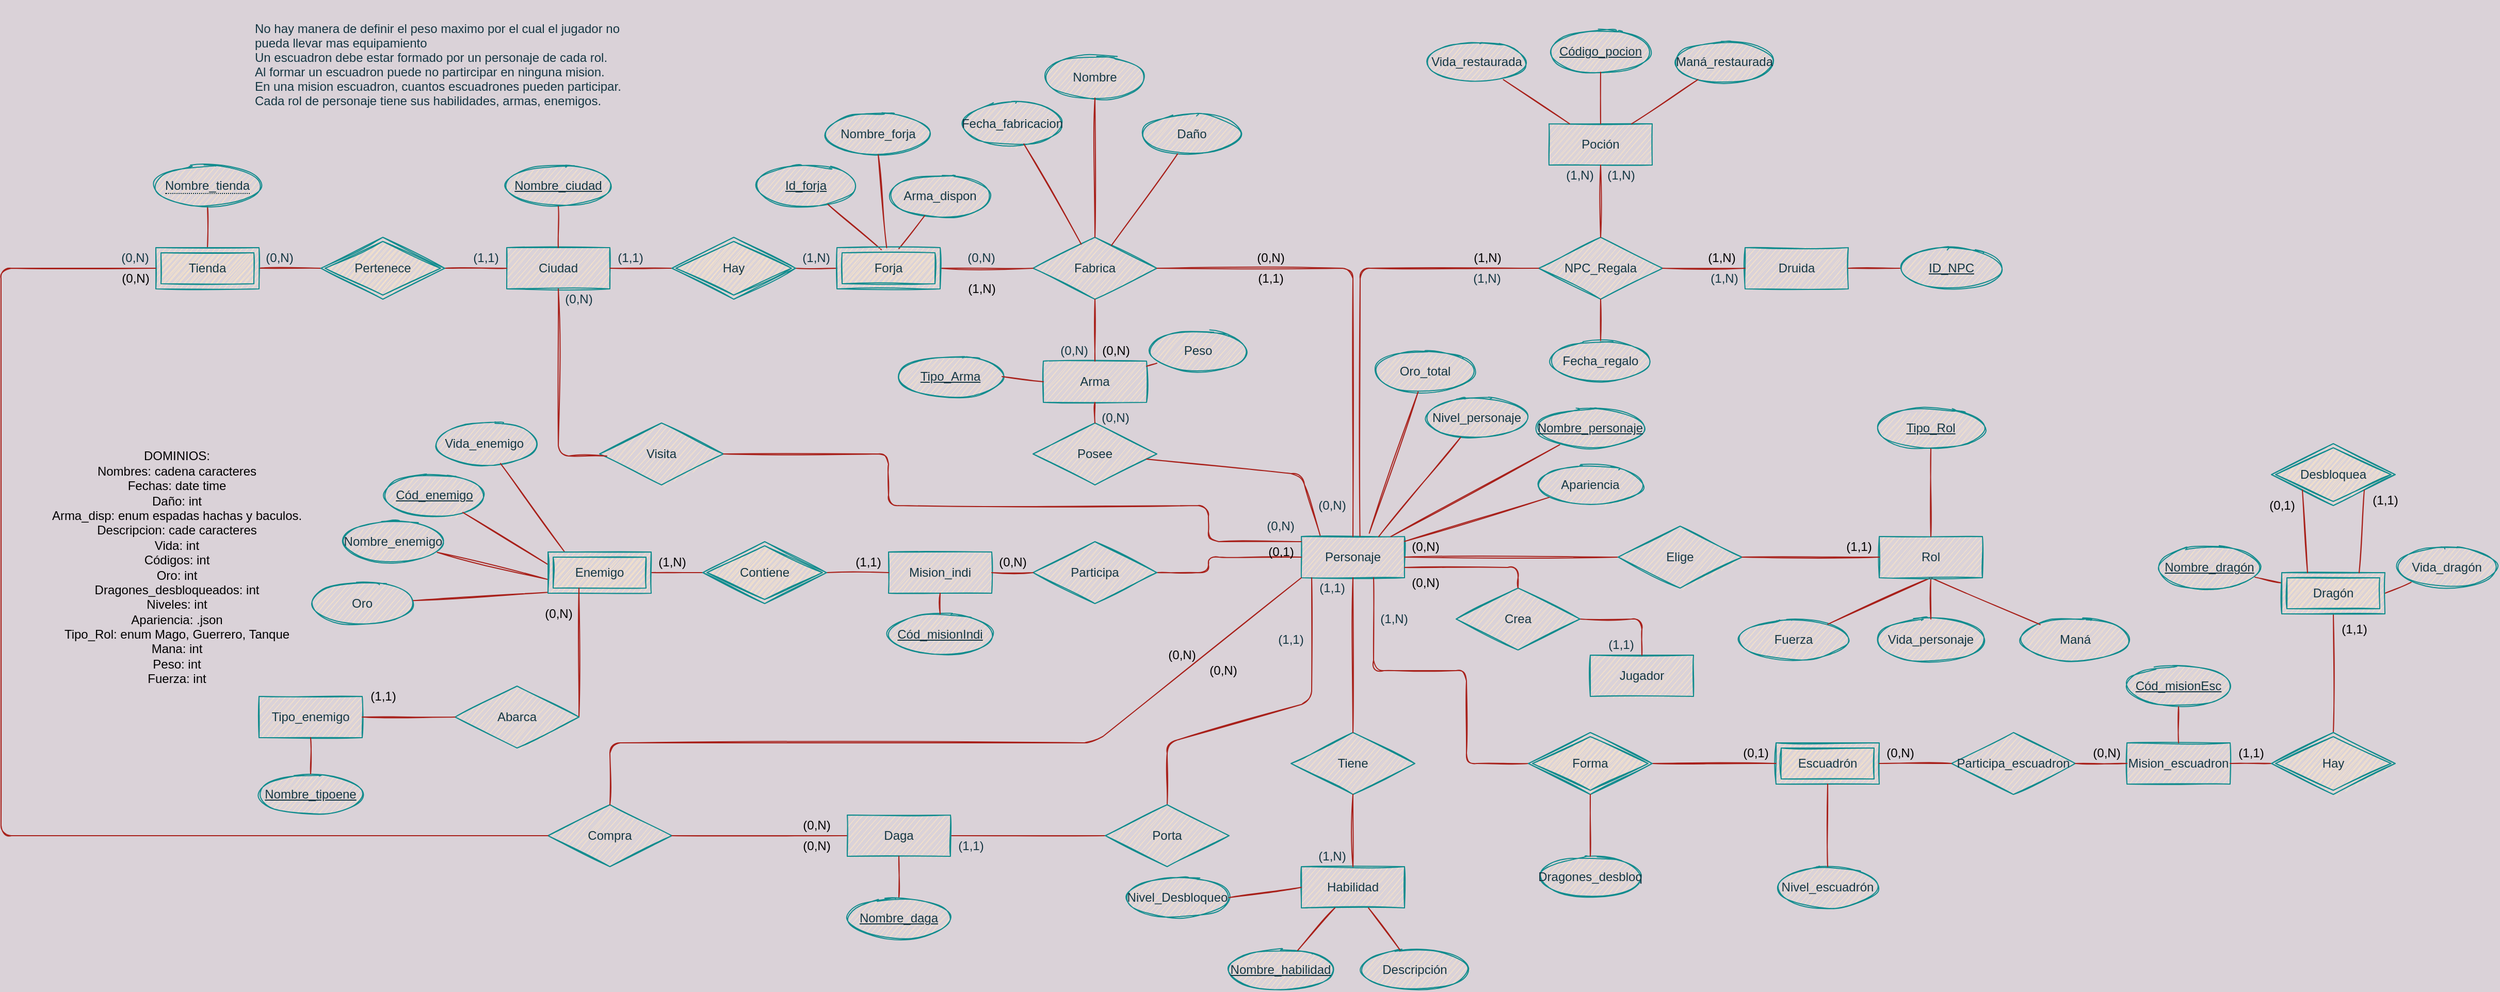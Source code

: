 <mxfile version="15.8.4" type="github"><diagram id="cDG_pbkg_7A_0wmdKo-e" name="Page-1"><mxGraphModel dx="2131" dy="529" grid="1" gridSize="10" guides="1" tooltips="1" connect="1" arrows="1" fold="1" page="1" pageScale="1" pageWidth="827" pageHeight="1169" background="#DAD2D8" math="0" shadow="0"><root><mxCell id="0"/><mxCell id="1" parent="0"/><mxCell id="pJVbi2H5VxA2HZhoMzVx-1" value="Ciudad" style="whiteSpace=wrap;html=1;align=center;fillColor=#FAE5C7;strokeColor=#0F8B8D;fontColor=#143642;sketch=1;" parent="1" vertex="1"><mxGeometry x="-250" y="240" width="100" height="40" as="geometry"/></mxCell><mxCell id="pJVbi2H5VxA2HZhoMzVx-2" value="Apariencia" style="ellipse;whiteSpace=wrap;html=1;align=center;fillColor=#FAE5C7;strokeColor=#0F8B8D;fontColor=#143642;sketch=1;" parent="1" vertex="1"><mxGeometry x="750" y="450" width="100" height="40" as="geometry"/></mxCell><mxCell id="pJVbi2H5VxA2HZhoMzVx-3" value="Nombre_ciudad" style="ellipse;whiteSpace=wrap;html=1;align=center;fontStyle=4;fillColor=#FAE5C7;strokeColor=#0F8B8D;fontColor=#143642;sketch=1;" parent="1" vertex="1"><mxGeometry x="-250" y="160" width="100" height="40" as="geometry"/></mxCell><mxCell id="pJVbi2H5VxA2HZhoMzVx-4" value="" style="endArrow=none;html=1;labelBackgroundColor=#DAD2D8;strokeColor=#A8201A;fontColor=#143642;sketch=1;" parent="1" source="pJVbi2H5VxA2HZhoMzVx-3" target="pJVbi2H5VxA2HZhoMzVx-1" edge="1"><mxGeometry relative="1" as="geometry"><mxPoint x="330" y="190" as="sourcePoint"/><mxPoint x="490" y="190" as="targetPoint"/></mxGeometry></mxCell><mxCell id="pJVbi2H5VxA2HZhoMzVx-9" value="Personaje" style="whiteSpace=wrap;html=1;align=center;fillColor=#FAE5C7;strokeColor=#0F8B8D;fontColor=#143642;sketch=1;" parent="1" vertex="1"><mxGeometry x="520" y="520" width="100" height="40" as="geometry"/></mxCell><mxCell id="pJVbi2H5VxA2HZhoMzVx-10" value="Nombre_personaje" style="ellipse;whiteSpace=wrap;html=1;align=center;fontStyle=4;fillColor=#FAE5C7;strokeColor=#0F8B8D;fontColor=#143642;sketch=1;" parent="1" vertex="1"><mxGeometry x="750" y="395" width="100" height="40" as="geometry"/></mxCell><mxCell id="pJVbi2H5VxA2HZhoMzVx-11" value="" style="endArrow=none;html=1;labelBackgroundColor=#DAD2D8;strokeColor=#A8201A;fontColor=#143642;sketch=1;" parent="1" source="pJVbi2H5VxA2HZhoMzVx-10" target="pJVbi2H5VxA2HZhoMzVx-9" edge="1"><mxGeometry relative="1" as="geometry"><mxPoint x="900" y="550" as="sourcePoint"/><mxPoint x="740" y="600" as="targetPoint"/></mxGeometry></mxCell><mxCell id="pJVbi2H5VxA2HZhoMzVx-12" value="&lt;u&gt;Tipo_Rol&lt;/u&gt;" style="ellipse;whiteSpace=wrap;html=1;align=center;fillColor=#FAE5C7;strokeColor=#0F8B8D;fontColor=#143642;sketch=1;" parent="1" vertex="1"><mxGeometry x="1080" y="395" width="100" height="40" as="geometry"/></mxCell><mxCell id="pJVbi2H5VxA2HZhoMzVx-14" value="" style="endArrow=none;html=1;labelBackgroundColor=#DAD2D8;strokeColor=#A8201A;fontColor=#143642;sketch=1;" parent="1" source="pJVbi2H5VxA2HZhoMzVx-2" target="pJVbi2H5VxA2HZhoMzVx-9" edge="1"><mxGeometry relative="1" as="geometry"><mxPoint x="704.645" y="514.142" as="sourcePoint"/><mxPoint x="640" y="540" as="targetPoint"/></mxGeometry></mxCell><mxCell id="pJVbi2H5VxA2HZhoMzVx-17" value="Maná" style="ellipse;whiteSpace=wrap;html=1;align=center;fillColor=#FAE5C7;strokeColor=#0F8B8D;fontColor=#143642;sketch=1;" parent="1" vertex="1"><mxGeometry x="1220" y="600" width="100" height="40" as="geometry"/></mxCell><mxCell id="pJVbi2H5VxA2HZhoMzVx-18" value="" style="endArrow=none;html=1;labelBackgroundColor=#DAD2D8;strokeColor=#A8201A;fontColor=#143642;sketch=1;entryX=0.5;entryY=1;entryDx=0;entryDy=0;" parent="1" source="pJVbi2H5VxA2HZhoMzVx-17" target="fUXV_8U95rZ5I0S4Uo-e-14" edge="1"><mxGeometry relative="1" as="geometry"><mxPoint x="704.645" y="514.142" as="sourcePoint"/><mxPoint x="630" y="561.765" as="targetPoint"/></mxGeometry></mxCell><mxCell id="pJVbi2H5VxA2HZhoMzVx-19" value="Vida_personaje" style="ellipse;whiteSpace=wrap;html=1;align=center;fillColor=#FAE5C7;strokeColor=#0F8B8D;fontColor=#143642;sketch=1;" parent="1" vertex="1"><mxGeometry x="1080" y="600" width="100" height="40" as="geometry"/></mxCell><mxCell id="pJVbi2H5VxA2HZhoMzVx-20" value="" style="endArrow=none;html=1;labelBackgroundColor=#DAD2D8;strokeColor=#A8201A;fontColor=#143642;sketch=1;entryX=0.5;entryY=1;entryDx=0;entryDy=0;" parent="1" source="pJVbi2H5VxA2HZhoMzVx-19" target="fUXV_8U95rZ5I0S4Uo-e-14" edge="1"><mxGeometry relative="1" as="geometry"><mxPoint x="714.645" y="524.142" as="sourcePoint"/><mxPoint x="640" y="571.765" as="targetPoint"/></mxGeometry></mxCell><mxCell id="pJVbi2H5VxA2HZhoMzVx-28" value="" style="endArrow=none;html=1;labelBackgroundColor=#DAD2D8;strokeColor=#A8201A;fontColor=#143642;sketch=1;" parent="1" edge="1"><mxGeometry relative="1" as="geometry"><mxPoint x="-430" y="260" as="sourcePoint"/><mxPoint x="-490" y="260" as="targetPoint"/></mxGeometry></mxCell><mxCell id="pJVbi2H5VxA2HZhoMzVx-29" value="(0,N)" style="text;html=1;strokeColor=none;fillColor=none;align=center;verticalAlign=middle;whiteSpace=wrap;fontColor=#143642;sketch=1;" parent="1" vertex="1"><mxGeometry x="-490" y="240" width="40" height="20" as="geometry"/></mxCell><mxCell id="pJVbi2H5VxA2HZhoMzVx-30" value="(1,1)" style="text;html=1;strokeColor=none;fillColor=none;align=center;verticalAlign=middle;whiteSpace=wrap;fontColor=#143642;sketch=1;" parent="1" vertex="1"><mxGeometry x="-150" y="240" width="40" height="20" as="geometry"/></mxCell><mxCell id="pJVbi2H5VxA2HZhoMzVx-36" value="" style="endArrow=none;html=1;labelBackgroundColor=#DAD2D8;strokeColor=#A8201A;fontColor=#143642;sketch=1;" parent="1" edge="1"><mxGeometry relative="1" as="geometry"><mxPoint x="-540" y="240" as="sourcePoint"/><mxPoint x="-540" y="200" as="targetPoint"/></mxGeometry></mxCell><mxCell id="pJVbi2H5VxA2HZhoMzVx-37" value="&#10;No hay manera de definir el peso maximo por el cual el jugador no &#10;pueda llevar mas equipamiento&#10;Un escuadron debe estar formado por un personaje de cada rol.&#10;Al formar un escuadron puede no partircipar en ninguna mision.&#10;En una mision escuadron, cuantos escuadrones pueden participar.&#10;Cada rol de personaje tiene sus habilidades, armas, enemigos." style="text;strokeColor=none;fillColor=none;spacingLeft=4;spacingRight=4;overflow=hidden;rotatable=0;points=[[0,0.5],[1,0.5]];portConstraint=eastwest;fontSize=12;fontColor=#143642;sketch=1;" parent="1" vertex="1"><mxGeometry x="-500" width="380" height="180" as="geometry"/></mxCell><mxCell id="pJVbi2H5VxA2HZhoMzVx-38" value="Fuerza" style="ellipse;whiteSpace=wrap;html=1;align=center;fillColor=#FAE5C7;strokeColor=#0F8B8D;fontColor=#143642;sketch=1;" parent="1" vertex="1"><mxGeometry x="947" y="600" width="100" height="40" as="geometry"/></mxCell><mxCell id="pJVbi2H5VxA2HZhoMzVx-39" value="" style="endArrow=none;html=1;labelBackgroundColor=#DAD2D8;strokeColor=#A8201A;fontColor=#143642;sketch=1;" parent="1" source="pJVbi2H5VxA2HZhoMzVx-38" edge="1"><mxGeometry relative="1" as="geometry"><mxPoint x="683.735" y="574.142" as="sourcePoint"/><mxPoint x="1130" y="560" as="targetPoint"/></mxGeometry></mxCell><mxCell id="pJVbi2H5VxA2HZhoMzVx-40" value="Posee" style="shape=rhombus;perimeter=rhombusPerimeter;whiteSpace=wrap;html=1;align=center;fillColor=#FAE5C7;strokeColor=#0F8B8D;fontColor=#143642;sketch=1;" parent="1" vertex="1"><mxGeometry x="260" y="410" width="120" height="60" as="geometry"/></mxCell><mxCell id="pJVbi2H5VxA2HZhoMzVx-41" value="Arma" style="whiteSpace=wrap;html=1;align=center;fillColor=#FAE5C7;strokeColor=#0F8B8D;fontColor=#143642;sketch=1;" parent="1" vertex="1"><mxGeometry x="270" y="350" width="100" height="40" as="geometry"/></mxCell><mxCell id="pJVbi2H5VxA2HZhoMzVx-42" value="Peso" style="ellipse;whiteSpace=wrap;html=1;align=center;fillColor=#FAE5C7;strokeColor=#0F8B8D;fontColor=#143642;sketch=1;" parent="1" vertex="1"><mxGeometry x="370" y="320" width="100" height="40" as="geometry"/></mxCell><mxCell id="pJVbi2H5VxA2HZhoMzVx-43" value="" style="endArrow=none;html=1;labelBackgroundColor=#DAD2D8;strokeColor=#A8201A;fontColor=#143642;sketch=1;" parent="1" source="pJVbi2H5VxA2HZhoMzVx-42" target="pJVbi2H5VxA2HZhoMzVx-41" edge="1"><mxGeometry relative="1" as="geometry"><mxPoint x="693.735" y="724.142" as="sourcePoint"/><mxPoint x="607.692" y="710" as="targetPoint"/></mxGeometry></mxCell><mxCell id="iOLwlXykFETRr3cmvv1d-1" value="Tiene" style="shape=rhombus;perimeter=rhombusPerimeter;whiteSpace=wrap;html=1;align=center;fillColor=#FAE5C7;strokeColor=#0F8B8D;fontColor=#143642;sketch=1;" parent="1" vertex="1"><mxGeometry x="510" y="710" width="120" height="60" as="geometry"/></mxCell><mxCell id="iOLwlXykFETRr3cmvv1d-2" value="Habilidad" style="whiteSpace=wrap;html=1;align=center;fillColor=#FAE5C7;strokeColor=#0F8B8D;fontColor=#143642;sketch=1;" parent="1" vertex="1"><mxGeometry x="520" y="840" width="100" height="40" as="geometry"/></mxCell><mxCell id="iOLwlXykFETRr3cmvv1d-4" value="" style="endArrow=none;html=1;labelBackgroundColor=#DAD2D8;strokeColor=#A8201A;fontColor=#143642;sketch=1;" parent="1" source="iOLwlXykFETRr3cmvv1d-1" target="iOLwlXykFETRr3cmvv1d-2" edge="1"><mxGeometry relative="1" as="geometry"><mxPoint x="580" y="810" as="sourcePoint"/><mxPoint x="580" y="720" as="targetPoint"/></mxGeometry></mxCell><mxCell id="iOLwlXykFETRr3cmvv1d-5" value="Nombre_habilidad" style="ellipse;whiteSpace=wrap;html=1;align=center;fontStyle=4;fillColor=#FAE5C7;strokeColor=#0F8B8D;fontColor=#143642;sketch=1;" parent="1" vertex="1"><mxGeometry x="450" y="920" width="100" height="40" as="geometry"/></mxCell><mxCell id="iOLwlXykFETRr3cmvv1d-6" value="" style="endArrow=none;html=1;labelBackgroundColor=#DAD2D8;strokeColor=#A8201A;fontColor=#143642;sketch=1;" parent="1" source="iOLwlXykFETRr3cmvv1d-5" target="iOLwlXykFETRr3cmvv1d-2" edge="1"><mxGeometry relative="1" as="geometry"><mxPoint x="190.0" y="763.95" as="sourcePoint"/><mxPoint x="153.33" y="659.996" as="targetPoint"/></mxGeometry></mxCell><mxCell id="iOLwlXykFETRr3cmvv1d-7" value="Descripción" style="ellipse;whiteSpace=wrap;html=1;align=center;fillColor=#FAE5C7;strokeColor=#0F8B8D;fontColor=#143642;sketch=1;" parent="1" vertex="1"><mxGeometry x="580" y="920" width="100" height="40" as="geometry"/></mxCell><mxCell id="iOLwlXykFETRr3cmvv1d-8" value="" style="endArrow=none;html=1;labelBackgroundColor=#DAD2D8;strokeColor=#A8201A;fontColor=#143642;sketch=1;" parent="1" source="iOLwlXykFETRr3cmvv1d-7" target="iOLwlXykFETRr3cmvv1d-2" edge="1"><mxGeometry relative="1" as="geometry"><mxPoint x="4.645" y="774.142" as="sourcePoint"/><mxPoint x="-80" y="782.5" as="targetPoint"/></mxGeometry></mxCell><mxCell id="iOLwlXykFETRr3cmvv1d-11" value="" style="endArrow=none;html=1;labelBackgroundColor=#DAD2D8;strokeColor=#A8201A;fontColor=#143642;sketch=1;" parent="1" edge="1"><mxGeometry relative="1" as="geometry"><mxPoint x="70" y="260" as="sourcePoint"/><mxPoint x="30" y="260" as="targetPoint"/></mxGeometry></mxCell><mxCell id="iOLwlXykFETRr3cmvv1d-12" value="" style="endArrow=none;html=1;labelBackgroundColor=#DAD2D8;strokeColor=#A8201A;fontColor=#143642;sketch=1;" parent="1" target="pJVbi2H5VxA2HZhoMzVx-1" edge="1"><mxGeometry relative="1" as="geometry"><mxPoint x="-90" y="260" as="sourcePoint"/><mxPoint x="240" y="280" as="targetPoint"/></mxGeometry></mxCell><mxCell id="iOLwlXykFETRr3cmvv1d-13" value="Id_forja" style="ellipse;whiteSpace=wrap;html=1;align=center;fontStyle=4;fillColor=#FAE5C7;strokeColor=#0F8B8D;fontColor=#143642;sketch=1;" parent="1" vertex="1"><mxGeometry x="-10" y="160" width="100" height="40" as="geometry"/></mxCell><mxCell id="iOLwlXykFETRr3cmvv1d-14" value="" style="endArrow=none;html=1;labelBackgroundColor=#DAD2D8;strokeColor=#A8201A;fontColor=#143642;sketch=1;entryX=0.43;entryY=0.05;entryDx=0;entryDy=0;entryPerimeter=0;" parent="1" source="iOLwlXykFETRr3cmvv1d-13" edge="1"><mxGeometry relative="1" as="geometry"><mxPoint x="-30" y="390" as="sourcePoint"/><mxPoint x="113" y="242" as="targetPoint"/></mxGeometry></mxCell><mxCell id="iOLwlXykFETRr3cmvv1d-15" value="Fabrica" style="shape=rhombus;perimeter=rhombusPerimeter;whiteSpace=wrap;html=1;align=center;fillColor=#FAE5C7;strokeColor=#0F8B8D;fontColor=#143642;sketch=1;" parent="1" vertex="1"><mxGeometry x="260" y="230" width="120" height="60" as="geometry"/></mxCell><mxCell id="iOLwlXykFETRr3cmvv1d-18" value="" style="endArrow=none;html=1;labelBackgroundColor=#DAD2D8;strokeColor=#A8201A;fontColor=#143642;sketch=1;" parent="1" source="iOLwlXykFETRr3cmvv1d-15" edge="1"><mxGeometry relative="1" as="geometry"><mxPoint x="-20" y="370" as="sourcePoint"/><mxPoint x="170" y="260" as="targetPoint"/></mxGeometry></mxCell><mxCell id="iOLwlXykFETRr3cmvv1d-19" value="Fecha_fabricacion" style="ellipse;whiteSpace=wrap;html=1;align=center;fillColor=#FAE5C7;strokeColor=#0F8B8D;fontColor=#143642;sketch=1;" parent="1" vertex="1"><mxGeometry x="190" y="100" width="100" height="40" as="geometry"/></mxCell><mxCell id="iOLwlXykFETRr3cmvv1d-20" value="" style="endArrow=none;html=1;labelBackgroundColor=#DAD2D8;strokeColor=#A8201A;fontColor=#143642;sketch=1;" parent="1" source="iOLwlXykFETRr3cmvv1d-19" target="iOLwlXykFETRr3cmvv1d-15" edge="1"><mxGeometry relative="1" as="geometry"><mxPoint x="-447.855" y="484.142" as="sourcePoint"/><mxPoint x="-260" y="430" as="targetPoint"/></mxGeometry></mxCell><mxCell id="iOLwlXykFETRr3cmvv1d-21" value="Nombre" style="ellipse;whiteSpace=wrap;html=1;align=center;fillColor=#FAE5C7;strokeColor=#0F8B8D;fontColor=#143642;sketch=1;" parent="1" vertex="1"><mxGeometry x="270" y="55" width="100" height="40" as="geometry"/></mxCell><mxCell id="iOLwlXykFETRr3cmvv1d-22" value="" style="endArrow=none;html=1;labelBackgroundColor=#DAD2D8;strokeColor=#A8201A;fontColor=#143642;sketch=1;" parent="1" source="iOLwlXykFETRr3cmvv1d-21" target="iOLwlXykFETRr3cmvv1d-15" edge="1"><mxGeometry relative="1" as="geometry"><mxPoint x="-437.855" y="494.142" as="sourcePoint"/><mxPoint x="-65.882" y="517.941" as="targetPoint"/></mxGeometry></mxCell><mxCell id="iOLwlXykFETRr3cmvv1d-23" value="Daño" style="ellipse;whiteSpace=wrap;html=1;align=center;fillColor=#FAE5C7;strokeColor=#0F8B8D;fontColor=#143642;sketch=1;" parent="1" vertex="1"><mxGeometry x="364" y="110" width="100" height="40" as="geometry"/></mxCell><mxCell id="iOLwlXykFETRr3cmvv1d-24" value="" style="endArrow=none;html=1;labelBackgroundColor=#DAD2D8;strokeColor=#A8201A;fontColor=#143642;sketch=1;" parent="1" source="iOLwlXykFETRr3cmvv1d-23" target="iOLwlXykFETRr3cmvv1d-15" edge="1"><mxGeometry relative="1" as="geometry"><mxPoint x="-437.855" y="564.142" as="sourcePoint"/><mxPoint x="-65.882" y="587.941" as="targetPoint"/></mxGeometry></mxCell><mxCell id="iOLwlXykFETRr3cmvv1d-26" value="" style="endArrow=none;html=1;labelBackgroundColor=#DAD2D8;strokeColor=#A8201A;fontColor=#143642;sketch=1;" parent="1" source="pJVbi2H5VxA2HZhoMzVx-41" target="pJVbi2H5VxA2HZhoMzVx-40" edge="1"><mxGeometry relative="1" as="geometry"><mxPoint x="261.091" y="960.005" as="sourcePoint"/><mxPoint x="278.857" y="650" as="targetPoint"/></mxGeometry></mxCell><mxCell id="iOLwlXykFETRr3cmvv1d-28" value="" style="endArrow=none;html=1;labelBackgroundColor=#DAD2D8;strokeColor=#A8201A;fontColor=#143642;sketch=1;" parent="1" source="pJVbi2H5VxA2HZhoMzVx-41" target="iOLwlXykFETRr3cmvv1d-15" edge="1"><mxGeometry relative="1" as="geometry"><mxPoint x="-20" y="520" as="sourcePoint"/><mxPoint x="-20" y="410" as="targetPoint"/></mxGeometry></mxCell><mxCell id="iOLwlXykFETRr3cmvv1d-29" value="NPC_Regala" style="shape=rhombus;perimeter=rhombusPerimeter;whiteSpace=wrap;html=1;align=center;fillColor=#FAE5C7;strokeColor=#0F8B8D;fontColor=#143642;sketch=1;" parent="1" vertex="1"><mxGeometry x="750" y="230" width="120" height="60" as="geometry"/></mxCell><mxCell id="iOLwlXykFETRr3cmvv1d-31" value="Poción" style="whiteSpace=wrap;html=1;align=center;fillColor=#FAE5C7;strokeColor=#0F8B8D;fontColor=#143642;sketch=1;" parent="1" vertex="1"><mxGeometry x="760" y="120" width="100" height="40" as="geometry"/></mxCell><mxCell id="iOLwlXykFETRr3cmvv1d-32" value="" style="endArrow=none;html=1;labelBackgroundColor=#DAD2D8;strokeColor=#A8201A;fontColor=#143642;sketch=1;exitX=0.568;exitY=-0.01;exitDx=0;exitDy=0;exitPerimeter=0;" parent="1" source="pJVbi2H5VxA2HZhoMzVx-9" target="iOLwlXykFETRr3cmvv1d-29" edge="1"><mxGeometry relative="1" as="geometry"><mxPoint x="620" y="260" as="sourcePoint"/><mxPoint x="580" y="380" as="targetPoint"/><Array as="points"><mxPoint x="577" y="260"/></Array></mxGeometry></mxCell><mxCell id="iOLwlXykFETRr3cmvv1d-33" value="" style="endArrow=none;html=1;labelBackgroundColor=#DAD2D8;strokeColor=#A8201A;fontColor=#143642;sketch=1;" parent="1" source="iOLwlXykFETRr3cmvv1d-31" target="iOLwlXykFETRr3cmvv1d-29" edge="1"><mxGeometry relative="1" as="geometry"><mxPoint x="590" y="300" as="sourcePoint"/><mxPoint x="590" y="390" as="targetPoint"/></mxGeometry></mxCell><mxCell id="iOLwlXykFETRr3cmvv1d-35" value="Código_pocion" style="ellipse;whiteSpace=wrap;html=1;align=center;fontStyle=4;fillColor=#FAE5C7;strokeColor=#0F8B8D;fontColor=#143642;sketch=1;" parent="1" vertex="1"><mxGeometry x="760" y="30" width="100" height="40" as="geometry"/></mxCell><mxCell id="iOLwlXykFETRr3cmvv1d-36" value="" style="endArrow=none;html=1;labelBackgroundColor=#DAD2D8;strokeColor=#A8201A;fontColor=#143642;sketch=1;" parent="1" source="iOLwlXykFETRr3cmvv1d-31" target="iOLwlXykFETRr3cmvv1d-35" edge="1"><mxGeometry relative="1" as="geometry"><mxPoint x="830" y="120" as="sourcePoint"/><mxPoint x="840" y="170" as="targetPoint"/></mxGeometry></mxCell><mxCell id="iOLwlXykFETRr3cmvv1d-37" value="Vida_restaurada" style="ellipse;whiteSpace=wrap;html=1;align=center;fillColor=#FAE5C7;strokeColor=#0F8B8D;fontColor=#143642;sketch=1;" parent="1" vertex="1"><mxGeometry x="640" y="40" width="100" height="40" as="geometry"/></mxCell><mxCell id="iOLwlXykFETRr3cmvv1d-38" value="" style="endArrow=none;html=1;labelBackgroundColor=#DAD2D8;strokeColor=#A8201A;fontColor=#143642;sketch=1;" parent="1" source="iOLwlXykFETRr3cmvv1d-37" target="iOLwlXykFETRr3cmvv1d-31" edge="1"><mxGeometry relative="1" as="geometry"><mxPoint x="714.645" y="524.142" as="sourcePoint"/><mxPoint x="630" y="532.5" as="targetPoint"/></mxGeometry></mxCell><mxCell id="iOLwlXykFETRr3cmvv1d-39" value="Maná_restaurada" style="ellipse;whiteSpace=wrap;html=1;align=center;fillColor=#FAE5C7;strokeColor=#0F8B8D;fontColor=#143642;sketch=1;" parent="1" vertex="1"><mxGeometry x="880" y="40" width="100" height="40" as="geometry"/></mxCell><mxCell id="iOLwlXykFETRr3cmvv1d-40" value="" style="endArrow=none;html=1;labelBackgroundColor=#DAD2D8;strokeColor=#A8201A;fontColor=#143642;sketch=1;" parent="1" source="iOLwlXykFETRr3cmvv1d-39" target="iOLwlXykFETRr3cmvv1d-31" edge="1"><mxGeometry relative="1" as="geometry"><mxPoint x="844.645" y="111.642" as="sourcePoint"/><mxPoint x="760" y="120" as="targetPoint"/></mxGeometry></mxCell><mxCell id="iOLwlXykFETRr3cmvv1d-41" value="Fecha_regalo" style="ellipse;whiteSpace=wrap;html=1;align=center;fillColor=#FAE5C7;strokeColor=#0F8B8D;fontColor=#143642;sketch=1;" parent="1" vertex="1"><mxGeometry x="760" y="330" width="100" height="40" as="geometry"/></mxCell><mxCell id="iOLwlXykFETRr3cmvv1d-42" value="" style="endArrow=none;html=1;labelBackgroundColor=#DAD2D8;strokeColor=#A8201A;fontColor=#143642;sketch=1;" parent="1" source="iOLwlXykFETRr3cmvv1d-41" target="iOLwlXykFETRr3cmvv1d-29" edge="1"><mxGeometry relative="1" as="geometry"><mxPoint x="756.485" y="411.642" as="sourcePoint"/><mxPoint x="789.996" y="289.257" as="targetPoint"/></mxGeometry></mxCell><mxCell id="hw9_OvDHVP5dz11KnGEs-2" value="" style="endArrow=none;html=1;labelBackgroundColor=#DAD2D8;strokeColor=#A8201A;fontColor=#143642;sketch=1;" parent="1" source="pJVbi2H5VxA2HZhoMzVx-9" target="iOLwlXykFETRr3cmvv1d-1" edge="1"><mxGeometry relative="1" as="geometry"><mxPoint x="598.621" y="770.69" as="sourcePoint"/><mxPoint x="652.0" y="830.0" as="targetPoint"/></mxGeometry></mxCell><mxCell id="hw9_OvDHVP5dz11KnGEs-4" value="" style="endArrow=none;html=1;labelBackgroundColor=#DAD2D8;strokeColor=#A8201A;fontColor=#143642;sketch=1;" parent="1" edge="1"><mxGeometry relative="1" as="geometry"><mxPoint x="590" y="560" as="sourcePoint"/><mxPoint x="740" y="740.0" as="targetPoint"/><Array as="points"><mxPoint x="590" y="650"/><mxPoint x="680" y="650"/><mxPoint x="680" y="740"/></Array></mxGeometry></mxCell><mxCell id="hw9_OvDHVP5dz11KnGEs-6" value="Escuadrón" style="shape=ext;margin=3;double=1;whiteSpace=wrap;html=1;align=center;fillColor=#FAE5C7;strokeColor=#0F8B8D;fontColor=#143642;sketch=1;" parent="1" vertex="1"><mxGeometry x="980" y="720" width="100" height="40" as="geometry"/></mxCell><mxCell id="hw9_OvDHVP5dz11KnGEs-8" value="" style="endArrow=none;html=1;labelBackgroundColor=#DAD2D8;strokeColor=#A8201A;fontColor=#143642;sketch=1;" parent="1" target="hw9_OvDHVP5dz11KnGEs-6" edge="1"><mxGeometry relative="1" as="geometry"><mxPoint x="860" y="740.0" as="sourcePoint"/><mxPoint x="580" y="720.0" as="targetPoint"/></mxGeometry></mxCell><mxCell id="hw9_OvDHVP5dz11KnGEs-10" value="Nivel_escuadrón" style="ellipse;whiteSpace=wrap;html=1;align=center;fillColor=#FAE5C7;strokeColor=#0F8B8D;fontColor=#143642;sketch=1;" parent="1" vertex="1"><mxGeometry x="980" y="840" width="100" height="40" as="geometry"/></mxCell><mxCell id="hw9_OvDHVP5dz11KnGEs-11" value="" style="endArrow=none;html=1;labelBackgroundColor=#DAD2D8;strokeColor=#A8201A;fontColor=#143642;sketch=1;" parent="1" source="hw9_OvDHVP5dz11KnGEs-10" target="hw9_OvDHVP5dz11KnGEs-6" edge="1"><mxGeometry relative="1" as="geometry"><mxPoint x="963.735" y="764.142" as="sourcePoint"/><mxPoint x="877.692" y="750" as="targetPoint"/></mxGeometry></mxCell><mxCell id="hw9_OvDHVP5dz11KnGEs-13" value="Forma" style="shape=rhombus;double=1;perimeter=rhombusPerimeter;whiteSpace=wrap;html=1;align=center;fillColor=#FAE5C7;strokeColor=#0F8B8D;fontColor=#143642;sketch=1;" parent="1" vertex="1"><mxGeometry x="740" y="710" width="120" height="60" as="geometry"/></mxCell><mxCell id="hw9_OvDHVP5dz11KnGEs-15" value="Nombre_dragón" style="ellipse;whiteSpace=wrap;html=1;align=center;fontStyle=4;fillColor=#FAE5C7;strokeColor=#0F8B8D;fontColor=#143642;sketch=1;" parent="1" vertex="1"><mxGeometry x="1350" y="530" width="100" height="40" as="geometry"/></mxCell><mxCell id="hw9_OvDHVP5dz11KnGEs-16" value="" style="endArrow=none;html=1;labelBackgroundColor=#DAD2D8;strokeColor=#A8201A;fontColor=#143642;sketch=1;entryX=0;entryY=0.25;entryDx=0;entryDy=0;" parent="1" source="hw9_OvDHVP5dz11KnGEs-15" target="fUXV_8U95rZ5I0S4Uo-e-21" edge="1"><mxGeometry relative="1" as="geometry"><mxPoint x="1650" y="585" as="sourcePoint"/><mxPoint x="1504.444" y="555" as="targetPoint"/></mxGeometry></mxCell><mxCell id="hw9_OvDHVP5dz11KnGEs-17" value="Vida_dragón" style="ellipse;whiteSpace=wrap;html=1;align=center;fillColor=#FAE5C7;strokeColor=#0F8B8D;fontColor=#143642;sketch=1;" parent="1" vertex="1"><mxGeometry x="1580" y="530" width="100" height="40" as="geometry"/></mxCell><mxCell id="hw9_OvDHVP5dz11KnGEs-18" value="" style="endArrow=none;html=1;labelBackgroundColor=#DAD2D8;strokeColor=#A8201A;fontColor=#143642;sketch=1;entryX=1;entryY=0.5;entryDx=0;entryDy=0;" parent="1" source="hw9_OvDHVP5dz11KnGEs-17" target="fUXV_8U95rZ5I0S4Uo-e-21" edge="1"><mxGeometry relative="1" as="geometry"><mxPoint x="1624.645" y="516.642" as="sourcePoint"/><mxPoint x="1532.5" y="555" as="targetPoint"/></mxGeometry></mxCell><mxCell id="hw9_OvDHVP5dz11KnGEs-19" value="Dragones_desbloq" style="ellipse;whiteSpace=wrap;html=1;align=center;fillColor=#FAE5C7;strokeColor=#0F8B8D;fontColor=#143642;sketch=1;" parent="1" vertex="1"><mxGeometry x="750" y="830" width="100" height="40" as="geometry"/></mxCell><mxCell id="hw9_OvDHVP5dz11KnGEs-20" value="" style="endArrow=none;html=1;labelBackgroundColor=#DAD2D8;strokeColor=#A8201A;fontColor=#143642;sketch=1;" parent="1" source="hw9_OvDHVP5dz11KnGEs-19" target="hw9_OvDHVP5dz11KnGEs-13" edge="1"><mxGeometry relative="1" as="geometry"><mxPoint x="854.645" y="871.642" as="sourcePoint"/><mxPoint x="762.5" y="910" as="targetPoint"/></mxGeometry></mxCell><mxCell id="hw9_OvDHVP5dz11KnGEs-23" value="" style="endArrow=none;html=1;labelBackgroundColor=#DAD2D8;strokeColor=#A8201A;fontColor=#143642;sketch=1;exitX=0.5;exitY=0;exitDx=0;exitDy=0;" parent="1" edge="1"><mxGeometry relative="1" as="geometry"><mxPoint x="1520" y="710" as="sourcePoint"/><mxPoint x="1520" y="595" as="targetPoint"/></mxGeometry></mxCell><mxCell id="hw9_OvDHVP5dz11KnGEs-26" value="Oro" style="ellipse;whiteSpace=wrap;html=1;align=center;fillColor=#FAE5C7;strokeColor=#0F8B8D;fontColor=#143642;sketch=1;" parent="1" vertex="1"><mxGeometry x="-440" y="565" width="100" height="40" as="geometry"/></mxCell><mxCell id="hw9_OvDHVP5dz11KnGEs-27" value="" style="endArrow=none;html=1;labelBackgroundColor=#DAD2D8;strokeColor=#A8201A;fontColor=#143642;sketch=1;" parent="1" source="hw9_OvDHVP5dz11KnGEs-26" edge="1"><mxGeometry relative="1" as="geometry"><mxPoint x="213.735" y="734.142" as="sourcePoint"/><mxPoint x="-210" y="574.118" as="targetPoint"/></mxGeometry></mxCell><mxCell id="hw9_OvDHVP5dz11KnGEs-30" value="Oro_total" style="ellipse;whiteSpace=wrap;html=1;align=center;fillColor=#FAE5C7;strokeColor=#0F8B8D;fontColor=#143642;sketch=1;" parent="1" vertex="1"><mxGeometry x="590" y="340" width="100" height="40" as="geometry"/></mxCell><mxCell id="hw9_OvDHVP5dz11KnGEs-31" value="" style="endArrow=none;html=1;labelBackgroundColor=#DAD2D8;strokeColor=#A8201A;fontColor=#143642;sketch=1;entryX=0.658;entryY=-0.079;entryDx=0;entryDy=0;entryPerimeter=0;" parent="1" source="hw9_OvDHVP5dz11KnGEs-30" target="pJVbi2H5VxA2HZhoMzVx-9" edge="1"><mxGeometry relative="1" as="geometry"><mxPoint x="594.645" y="484.142" as="sourcePoint"/><mxPoint x="596.4" y="383.2" as="targetPoint"/></mxGeometry></mxCell><mxCell id="hw9_OvDHVP5dz11KnGEs-32" value="(1,N)" style="text;html=1;strokeColor=none;fillColor=none;align=center;verticalAlign=middle;whiteSpace=wrap;fontColor=#143642;sketch=1;" parent="1" vertex="1"><mxGeometry x="680" y="260" width="40" height="20" as="geometry"/></mxCell><mxCell id="hw9_OvDHVP5dz11KnGEs-34" value="Compra" style="shape=rhombus;perimeter=rhombusPerimeter;whiteSpace=wrap;html=1;align=center;fillColor=#FAE5C7;strokeColor=#0F8B8D;fontColor=#143642;sketch=1;" parent="1" vertex="1"><mxGeometry x="-210" y="780" width="120" height="60" as="geometry"/></mxCell><mxCell id="hw9_OvDHVP5dz11KnGEs-38" value="" style="endArrow=none;html=1;exitX=0;exitY=0;exitDx=0;exitDy=0;labelBackgroundColor=#DAD2D8;strokeColor=#A8201A;fontColor=#143642;sketch=1;" parent="1" source="hw9_OvDHVP5dz11KnGEs-56" edge="1" target="Y4vGscyJnMWWuC_YA5ac-15"><mxGeometry relative="1" as="geometry"><mxPoint x="590" y="580" as="sourcePoint"/><mxPoint x="380" y="650" as="targetPoint"/><Array as="points"><mxPoint x="530" y="680"/><mxPoint x="390" y="720"/></Array></mxGeometry></mxCell><mxCell id="hw9_OvDHVP5dz11KnGEs-43" value="(0,N)" style="text;html=1;strokeColor=none;fillColor=none;align=center;verticalAlign=middle;whiteSpace=wrap;fontColor=#143642;sketch=1;" parent="1" vertex="1"><mxGeometry x="-630" y="240" width="40" height="20" as="geometry"/></mxCell><mxCell id="hw9_OvDHVP5dz11KnGEs-52" value="(1,N)" style="text;html=1;strokeColor=none;fillColor=none;align=center;verticalAlign=middle;whiteSpace=wrap;fontColor=#143642;sketch=1;" parent="1" vertex="1"><mxGeometry x="30" y="240" width="40" height="20" as="geometry"/></mxCell><mxCell id="hw9_OvDHVP5dz11KnGEs-53" value="Nivel_personaje" style="ellipse;whiteSpace=wrap;html=1;align=center;fillColor=#FAE5C7;strokeColor=#0F8B8D;fontColor=#143642;sketch=1;" parent="1" vertex="1"><mxGeometry x="640" y="385.0" width="100" height="40" as="geometry"/></mxCell><mxCell id="hw9_OvDHVP5dz11KnGEs-54" value="" style="endArrow=none;html=1;labelBackgroundColor=#DAD2D8;strokeColor=#A8201A;fontColor=#143642;sketch=1;entryX=0.75;entryY=0;entryDx=0;entryDy=0;" parent="1" source="hw9_OvDHVP5dz11KnGEs-53" target="pJVbi2H5VxA2HZhoMzVx-9" edge="1"><mxGeometry relative="1" as="geometry"><mxPoint x="603.735" y="611.102" as="sourcePoint"/><mxPoint x="610" y="415" as="targetPoint"/></mxGeometry></mxCell><mxCell id="hw9_OvDHVP5dz11KnGEs-55" value="(1,N)" style="text;html=1;strokeColor=none;fillColor=none;align=center;verticalAlign=middle;whiteSpace=wrap;fontColor=#143642;sketch=1;" parent="1" vertex="1"><mxGeometry x="530" y="820" width="40" height="20" as="geometry"/></mxCell><mxCell id="hw9_OvDHVP5dz11KnGEs-56" value="(1,1)" style="text;html=1;strokeColor=none;fillColor=none;align=center;verticalAlign=middle;whiteSpace=wrap;fontColor=#143642;sketch=1;" parent="1" vertex="1"><mxGeometry x="530" y="560" width="40" height="20" as="geometry"/></mxCell><mxCell id="hw9_OvDHVP5dz11KnGEs-59" value="Arma_dispon" style="ellipse;whiteSpace=wrap;html=1;align=center;fillColor=#FAE5C7;strokeColor=#0F8B8D;fontColor=#143642;sketch=1;" parent="1" vertex="1"><mxGeometry x="120" y="170" width="100" height="40" as="geometry"/></mxCell><mxCell id="hw9_OvDHVP5dz11KnGEs-60" value="" style="endArrow=none;html=1;labelBackgroundColor=#DAD2D8;strokeColor=#A8201A;fontColor=#143642;sketch=1;entryX=0.6;entryY=0.025;entryDx=0;entryDy=0;entryPerimeter=0;" parent="1" source="hw9_OvDHVP5dz11KnGEs-59" edge="1"><mxGeometry relative="1" as="geometry"><mxPoint x="-437.855" y="397.002" as="sourcePoint"/><mxPoint x="130" y="241" as="targetPoint"/></mxGeometry></mxCell><mxCell id="hw9_OvDHVP5dz11KnGEs-62" value="(1,1)" style="text;html=1;strokeColor=none;fillColor=none;align=center;verticalAlign=middle;whiteSpace=wrap;fontColor=#143642;sketch=1;" parent="1" vertex="1"><mxGeometry x="-290" y="240" width="40" height="20" as="geometry"/></mxCell><mxCell id="hw9_OvDHVP5dz11KnGEs-66" value="(1,N)" style="text;html=1;strokeColor=none;fillColor=none;align=center;verticalAlign=middle;whiteSpace=wrap;fontColor=#143642;sketch=1;" parent="1" vertex="1"><mxGeometry x="810" y="160" width="40" height="20" as="geometry"/></mxCell><mxCell id="hw9_OvDHVP5dz11KnGEs-74" value="Cód_enemigo" style="ellipse;whiteSpace=wrap;html=1;align=center;fontStyle=4;fillColor=#FAE5C7;strokeColor=#0F8B8D;fontColor=#143642;sketch=1;" parent="1" vertex="1"><mxGeometry x="-370" y="460" width="100" height="40" as="geometry"/></mxCell><mxCell id="hw9_OvDHVP5dz11KnGEs-75" value="" style="endArrow=none;html=1;labelBackgroundColor=#DAD2D8;strokeColor=#A8201A;fontColor=#143642;sketch=1;" parent="1" source="hw9_OvDHVP5dz11KnGEs-74" edge="1"><mxGeometry relative="1" as="geometry"><mxPoint x="-130" y="690" as="sourcePoint"/><mxPoint x="-210" y="547.188" as="targetPoint"/></mxGeometry></mxCell><mxCell id="hw9_OvDHVP5dz11KnGEs-76" value="Nombre_enemigo" style="ellipse;whiteSpace=wrap;html=1;align=center;fillColor=#FAE5C7;strokeColor=#0F8B8D;fontColor=#143642;sketch=1;" parent="1" vertex="1"><mxGeometry x="-410" y="505" width="100" height="40" as="geometry"/></mxCell><mxCell id="hw9_OvDHVP5dz11KnGEs-77" value="" style="endArrow=none;html=1;labelBackgroundColor=#DAD2D8;strokeColor=#A8201A;fontColor=#143642;sketch=1;" parent="1" source="hw9_OvDHVP5dz11KnGEs-76" edge="1"><mxGeometry relative="1" as="geometry"><mxPoint x="-447.855" y="644.142" as="sourcePoint"/><mxPoint x="-210" y="561.667" as="targetPoint"/></mxGeometry></mxCell><mxCell id="hw9_OvDHVP5dz11KnGEs-78" value="Vida_enemigo&amp;nbsp;" style="ellipse;whiteSpace=wrap;html=1;align=center;fillColor=#FAE5C7;strokeColor=#0F8B8D;fontColor=#143642;sketch=1;" parent="1" vertex="1"><mxGeometry x="-320" y="410" width="100" height="40" as="geometry"/></mxCell><mxCell id="hw9_OvDHVP5dz11KnGEs-79" value="" style="endArrow=none;html=1;labelBackgroundColor=#DAD2D8;strokeColor=#A8201A;fontColor=#143642;sketch=1;" parent="1" source="hw9_OvDHVP5dz11KnGEs-78" edge="1"><mxGeometry relative="1" as="geometry"><mxPoint x="-517.855" y="504.142" as="sourcePoint"/><mxPoint x="-193.846" y="535" as="targetPoint"/></mxGeometry></mxCell><mxCell id="hw9_OvDHVP5dz11KnGEs-80" value="" style="endArrow=none;html=1;labelBackgroundColor=#DAD2D8;strokeColor=#A8201A;fontColor=#143642;sketch=1;entryX=0;entryY=0.5;entryDx=0;entryDy=0;" parent="1" edge="1" target="Y4vGscyJnMWWuC_YA5ac-15" source="Y4vGscyJnMWWuC_YA5ac-14"><mxGeometry relative="1" as="geometry"><mxPoint x="130" y="790" as="sourcePoint"/><mxPoint x="320" y="680" as="targetPoint"/><Array as="points"/></mxGeometry></mxCell><mxCell id="hw9_OvDHVP5dz11KnGEs-81" value="(1,1)" style="text;html=1;strokeColor=none;fillColor=none;align=center;verticalAlign=middle;whiteSpace=wrap;fontColor=#143642;sketch=1;" parent="1" vertex="1"><mxGeometry x="180" y="810" width="40" height="20" as="geometry"/></mxCell><mxCell id="hw9_OvDHVP5dz11KnGEs-83" value="(1,1)" style="text;html=1;strokeColor=none;fillColor=none;align=center;verticalAlign=middle;whiteSpace=wrap;fontColor=#143642;sketch=1;" parent="1" vertex="1"><mxGeometry x="490" y="610" width="40" height="20" as="geometry"/></mxCell><mxCell id="hw9_OvDHVP5dz11KnGEs-84" value="(1,N)" style="text;html=1;strokeColor=none;fillColor=none;align=center;verticalAlign=middle;whiteSpace=wrap;fontColor=#143642;sketch=1;" parent="1" vertex="1"><mxGeometry x="590" y="590" width="40" height="20" as="geometry"/></mxCell><mxCell id="UVxJsTFsM7onc-qRqiWT-1" value="" style="endArrow=none;html=1;labelBackgroundColor=#DAD2D8;strokeColor=#A8201A;fontColor=#143642;sketch=1;exitX=1;exitY=0.5;exitDx=0;exitDy=0;" parent="1" source="fUXV_8U95rZ5I0S4Uo-e-4" target="pJVbi2H5VxA2HZhoMzVx-9" edge="1"><mxGeometry relative="1" as="geometry"><mxPoint x="370" y="540" as="sourcePoint"/><mxPoint x="565.143" y="530" as="targetPoint"/><Array as="points"><mxPoint x="430" y="555"/><mxPoint x="430" y="540"/></Array></mxGeometry></mxCell><mxCell id="UVxJsTFsM7onc-qRqiWT-3" value="(0,N)" style="text;html=1;strokeColor=none;fillColor=none;align=center;verticalAlign=middle;whiteSpace=wrap;fontColor=#143642;sketch=1;" parent="1" vertex="1"><mxGeometry x="280" y="330" width="40" height="20" as="geometry"/></mxCell><mxCell id="UVxJsTFsM7onc-qRqiWT-4" value="(0,N)" style="text;html=1;strokeColor=none;fillColor=none;align=center;verticalAlign=middle;whiteSpace=wrap;fontColor=#143642;sketch=1;" parent="1" vertex="1"><mxGeometry x="190" y="240" width="40" height="20" as="geometry"/></mxCell><mxCell id="UVxJsTFsM7onc-qRqiWT-7" value="(0,N)" style="text;html=1;strokeColor=none;fillColor=none;align=center;verticalAlign=middle;whiteSpace=wrap;fontColor=#143642;sketch=1;" parent="1" vertex="1"><mxGeometry x="320" y="395" width="40" height="20" as="geometry"/></mxCell><mxCell id="UVxJsTFsM7onc-qRqiWT-8" value="Mision_indi" style="whiteSpace=wrap;html=1;align=center;fillColor=#FAE5C7;strokeColor=#0F8B8D;fontColor=#143642;sketch=1;" parent="1" vertex="1"><mxGeometry x="120" y="535" width="100" height="40" as="geometry"/></mxCell><mxCell id="UVxJsTFsM7onc-qRqiWT-16" value="Mision_escuadron" style="whiteSpace=wrap;html=1;align=center;fillColor=#FAE5C7;strokeColor=#0F8B8D;fontColor=#143642;sketch=1;" parent="1" vertex="1"><mxGeometry x="1320" y="720" width="100" height="40" as="geometry"/></mxCell><mxCell id="UVxJsTFsM7onc-qRqiWT-22" value="Cód_misionEsc" style="ellipse;whiteSpace=wrap;html=1;align=center;fontStyle=4;fillColor=#FAE5C7;strokeColor=#0F8B8D;fontColor=#143642;sketch=1;" parent="1" vertex="1"><mxGeometry x="1320" y="645" width="100" height="40" as="geometry"/></mxCell><mxCell id="UVxJsTFsM7onc-qRqiWT-23" value="" style="endArrow=none;html=1;labelBackgroundColor=#DAD2D8;strokeColor=#A8201A;fontColor=#143642;sketch=1;" parent="1" source="UVxJsTFsM7onc-qRqiWT-22" target="UVxJsTFsM7onc-qRqiWT-16" edge="1"><mxGeometry relative="1" as="geometry"><mxPoint x="1238.187" y="589.434" as="sourcePoint"/><mxPoint x="1212.5" y="630" as="targetPoint"/></mxGeometry></mxCell><mxCell id="UVxJsTFsM7onc-qRqiWT-24" value="Cód_misionIndi" style="ellipse;whiteSpace=wrap;html=1;align=center;fontStyle=4;fillColor=#FAE5C7;strokeColor=#0F8B8D;fontColor=#143642;sketch=1;" parent="1" vertex="1"><mxGeometry x="120" y="595" width="100" height="40" as="geometry"/></mxCell><mxCell id="UVxJsTFsM7onc-qRqiWT-25" value="" style="endArrow=none;html=1;labelBackgroundColor=#DAD2D8;strokeColor=#A8201A;fontColor=#143642;sketch=1;" parent="1" source="UVxJsTFsM7onc-qRqiWT-24" target="UVxJsTFsM7onc-qRqiWT-8" edge="1"><mxGeometry relative="1" as="geometry"><mxPoint x="-101.813" y="569.434" as="sourcePoint"/><mxPoint x="30" y="700" as="targetPoint"/></mxGeometry></mxCell><mxCell id="_QA88n80vSKglGZej9Jn-3" value="Visita" style="shape=rhombus;perimeter=rhombusPerimeter;whiteSpace=wrap;html=1;align=center;fillColor=#FAE5C7;strokeColor=#0F8B8D;fontColor=#143642;sketch=1;" parent="1" vertex="1"><mxGeometry x="-160" y="410" width="120" height="60" as="geometry"/></mxCell><mxCell id="_QA88n80vSKglGZej9Jn-6" value="" style="endArrow=none;html=1;labelBackgroundColor=#DAD2D8;strokeColor=#A8201A;fontColor=#143642;sketch=1;entryX=0.058;entryY=0.533;entryDx=0;entryDy=0;entryPerimeter=0;exitX=0.5;exitY=1;exitDx=0;exitDy=0;" parent="1" source="pJVbi2H5VxA2HZhoMzVx-1" target="_QA88n80vSKglGZej9Jn-3" edge="1"><mxGeometry relative="1" as="geometry"><mxPoint x="-240" y="440" as="sourcePoint"/><mxPoint x="228.163" y="275.918" as="targetPoint"/><Array as="points"><mxPoint x="-200" y="442"/></Array></mxGeometry></mxCell><mxCell id="_QA88n80vSKglGZej9Jn-10" value="" style="endArrow=none;html=1;labelBackgroundColor=#DAD2D8;strokeColor=#A8201A;fontColor=#143642;sketch=1;exitX=1;exitY=0.5;exitDx=0;exitDy=0;entryX=0;entryY=0.5;entryDx=0;entryDy=0;" parent="1" target="pJVbi2H5VxA2HZhoMzVx-1" edge="1"><mxGeometry relative="1" as="geometry"><mxPoint x="-310" y="260" as="sourcePoint"/><mxPoint x="-480" y="270" as="targetPoint"/></mxGeometry></mxCell><mxCell id="_QA88n80vSKglGZej9Jn-11" value="" style="endArrow=none;html=1;labelBackgroundColor=#DAD2D8;strokeColor=#A8201A;fontColor=#143642;sketch=1;entryX=1;entryY=0.25;entryDx=0;entryDy=0;exitX=1;exitY=0.5;exitDx=0;exitDy=0;" parent="1" source="_QA88n80vSKglGZej9Jn-3" edge="1"><mxGeometry relative="1" as="geometry"><mxPoint x="400" y="525" as="sourcePoint"/><mxPoint x="520" y="525" as="targetPoint"/><Array as="points"><mxPoint x="120" y="440"/><mxPoint x="120" y="490"/><mxPoint x="430" y="490"/><mxPoint x="430" y="525"/></Array></mxGeometry></mxCell><mxCell id="_QA88n80vSKglGZej9Jn-13" value="(0,N)" style="text;html=1;strokeColor=none;fillColor=none;align=center;verticalAlign=middle;whiteSpace=wrap;fontColor=#143642;sketch=1;" parent="1" vertex="1"><mxGeometry x="-200" y="280" width="40" height="20" as="geometry"/></mxCell><mxCell id="_QA88n80vSKglGZej9Jn-14" value="(0,N)" style="text;html=1;strokeColor=none;fillColor=none;align=center;verticalAlign=middle;whiteSpace=wrap;fontColor=#143642;sketch=1;" parent="1" vertex="1"><mxGeometry x="480" y="500" width="40" height="20" as="geometry"/></mxCell><mxCell id="_QA88n80vSKglGZej9Jn-16" value="Tienda" style="shape=ext;margin=3;double=1;whiteSpace=wrap;html=1;align=center;fillColor=#FAE5C7;strokeColor=#0F8B8D;fontColor=#143642;sketch=1;" parent="1" vertex="1"><mxGeometry x="-590" y="240" width="100" height="40" as="geometry"/></mxCell><mxCell id="_QA88n80vSKglGZej9Jn-17" value="&lt;span style=&quot;border-bottom: 1px dotted&quot;&gt;Nombre_tienda&lt;/span&gt;" style="ellipse;whiteSpace=wrap;html=1;align=center;fontColor=#143642;fontStyle=0;strokeColor=#0F8B8D;fillColor=#FAE5C7;sketch=1;" parent="1" vertex="1"><mxGeometry x="-590" y="160" width="100" height="40" as="geometry"/></mxCell><mxCell id="_QA88n80vSKglGZej9Jn-18" value="Pertenece" style="shape=rhombus;double=1;perimeter=rhombusPerimeter;whiteSpace=wrap;html=1;align=center;fillColor=#FAE5C7;strokeColor=#0F8B8D;fontColor=#143642;sketch=1;" parent="1" vertex="1"><mxGeometry x="-430" y="230" width="120" height="60" as="geometry"/></mxCell><mxCell id="_QA88n80vSKglGZej9Jn-19" value="DOMINIOS:&lt;br&gt;Nombres: cadena caracteres&lt;br&gt;Fechas: date time&lt;br&gt;Daño: int&lt;br&gt;Arma_disp: enum espadas hachas y baculos.&lt;br&gt;Descripcion: cade caracteres&lt;br&gt;Vida: int&lt;br&gt;Códigos: int&lt;br&gt;Oro: int&lt;br&gt;Dragones_desbloqueados: int&lt;br&gt;Niveles: int&lt;br&gt;Apariencia: .json&lt;br&gt;Tipo_Rol: enum Mago, Guerrero, Tanque&lt;br&gt;Mana: int&lt;br&gt;Peso: int&lt;br&gt;Fuerza: int" style="text;html=1;align=center;verticalAlign=middle;resizable=0;points=[];autosize=1;strokeColor=none;fillColor=none;" parent="1" vertex="1"><mxGeometry x="-700" y="435" width="260" height="230" as="geometry"/></mxCell><mxCell id="hw9_OvDHVP5dz11KnGEs-73" value="(0,N)" style="text;html=1;strokeColor=none;fillColor=none;align=center;verticalAlign=middle;whiteSpace=wrap;fontColor=#143642;sketch=1;" parent="1" vertex="1"><mxGeometry x="530" y="480" width="40" height="20" as="geometry"/></mxCell><mxCell id="fUXV_8U95rZ5I0S4Uo-e-1" value="" style="endArrow=none;html=1;labelBackgroundColor=#DAD2D8;strokeColor=#A8201A;fontColor=#143642;sketch=1;entryX=0.182;entryY=-0.028;entryDx=0;entryDy=0;entryPerimeter=0;" parent="1" source="pJVbi2H5VxA2HZhoMzVx-40" target="pJVbi2H5VxA2HZhoMzVx-9" edge="1"><mxGeometry relative="1" as="geometry"><mxPoint x="374.783" y="442.609" as="sourcePoint"/><mxPoint x="531" y="522" as="targetPoint"/><Array as="points"><mxPoint x="520" y="460"/></Array></mxGeometry></mxCell><mxCell id="fUXV_8U95rZ5I0S4Uo-e-4" value="Participa" style="shape=rhombus;perimeter=rhombusPerimeter;whiteSpace=wrap;html=1;align=center;fillColor=#FAE5C7;strokeColor=#0F8B8D;fontColor=#143642;sketch=1;" parent="1" vertex="1"><mxGeometry x="260" y="525" width="120" height="60" as="geometry"/></mxCell><mxCell id="fUXV_8U95rZ5I0S4Uo-e-5" value="" style="endArrow=none;html=1;labelBackgroundColor=#DAD2D8;strokeColor=#A8201A;fontColor=#143642;sketch=1;entryX=0;entryY=0.5;entryDx=0;entryDy=0;exitX=1;exitY=0.5;exitDx=0;exitDy=0;" parent="1" source="UVxJsTFsM7onc-qRqiWT-8" target="fUXV_8U95rZ5I0S4Uo-e-4" edge="1"><mxGeometry relative="1" as="geometry"><mxPoint x="-203.523" y="616.321" as="sourcePoint"/><mxPoint x="-120" y="584.118" as="targetPoint"/></mxGeometry></mxCell><mxCell id="fUXV_8U95rZ5I0S4Uo-e-6" value="" style="endArrow=none;html=1;labelBackgroundColor=#DAD2D8;strokeColor=#A8201A;fontColor=#143642;sketch=1;exitX=1;exitY=0.5;exitDx=0;exitDy=0;" parent="1" edge="1"><mxGeometry relative="1" as="geometry"><mxPoint x="-110" y="555" as="sourcePoint"/><mxPoint x="-60" y="555" as="targetPoint"/></mxGeometry></mxCell><mxCell id="fUXV_8U95rZ5I0S4Uo-e-8" value="" style="endArrow=none;html=1;labelBackgroundColor=#DAD2D8;strokeColor=#A8201A;fontColor=#143642;sketch=1;entryX=0;entryY=0.5;entryDx=0;entryDy=0;" parent="1" target="UVxJsTFsM7onc-qRqiWT-8" edge="1"><mxGeometry relative="1" as="geometry"><mxPoint x="60" y="555" as="sourcePoint"/><mxPoint x="-50" y="565" as="targetPoint"/></mxGeometry></mxCell><mxCell id="fUXV_8U95rZ5I0S4Uo-e-9" value="Participa_escuadron" style="shape=rhombus;perimeter=rhombusPerimeter;whiteSpace=wrap;html=1;align=center;fillColor=#FAE5C7;strokeColor=#0F8B8D;fontColor=#143642;sketch=1;" parent="1" vertex="1"><mxGeometry x="1150" y="710" width="120" height="60" as="geometry"/></mxCell><mxCell id="fUXV_8U95rZ5I0S4Uo-e-10" value="" style="endArrow=none;html=1;labelBackgroundColor=#DAD2D8;strokeColor=#A8201A;fontColor=#143642;sketch=1;exitX=1;exitY=0.5;exitDx=0;exitDy=0;entryX=0;entryY=0.5;entryDx=0;entryDy=0;" parent="1" source="fUXV_8U95rZ5I0S4Uo-e-9" target="UVxJsTFsM7onc-qRqiWT-16" edge="1"><mxGeometry relative="1" as="geometry"><mxPoint x="1340" y="695" as="sourcePoint"/><mxPoint x="1340" y="730" as="targetPoint"/></mxGeometry></mxCell><mxCell id="fUXV_8U95rZ5I0S4Uo-e-11" value="" style="endArrow=none;html=1;labelBackgroundColor=#DAD2D8;strokeColor=#A8201A;fontColor=#143642;sketch=1;exitX=1;exitY=0.5;exitDx=0;exitDy=0;" parent="1" source="hw9_OvDHVP5dz11KnGEs-6" target="fUXV_8U95rZ5I0S4Uo-e-9" edge="1"><mxGeometry relative="1" as="geometry"><mxPoint x="1260" y="750" as="sourcePoint"/><mxPoint x="1290" y="750" as="targetPoint"/></mxGeometry></mxCell><mxCell id="fUXV_8U95rZ5I0S4Uo-e-13" value="" style="endArrow=none;html=1;labelBackgroundColor=#DAD2D8;strokeColor=#A8201A;fontColor=#143642;sketch=1;entryX=0;entryY=0.5;entryDx=0;entryDy=0;" parent="1" edge="1"><mxGeometry relative="1" as="geometry"><mxPoint x="1420" y="740" as="sourcePoint"/><mxPoint x="1460" y="740" as="targetPoint"/></mxGeometry></mxCell><mxCell id="fUXV_8U95rZ5I0S4Uo-e-14" value="Rol" style="whiteSpace=wrap;html=1;align=center;fillColor=#FAE5C7;strokeColor=#0F8B8D;fontColor=#143642;sketch=1;" parent="1" vertex="1"><mxGeometry x="1080" y="520" width="100" height="40" as="geometry"/></mxCell><mxCell id="fUXV_8U95rZ5I0S4Uo-e-15" value="" style="endArrow=none;html=1;labelBackgroundColor=#DAD2D8;strokeColor=#A8201A;fontColor=#143642;sketch=1;entryX=1;entryY=0.5;entryDx=0;entryDy=0;exitX=0;exitY=0.5;exitDx=0;exitDy=0;" parent="1" source="fUXV_8U95rZ5I0S4Uo-e-17" target="pJVbi2H5VxA2HZhoMzVx-9" edge="1"><mxGeometry relative="1" as="geometry"><mxPoint x="790" y="540" as="sourcePoint"/><mxPoint x="630" y="534.783" as="targetPoint"/></mxGeometry></mxCell><mxCell id="fUXV_8U95rZ5I0S4Uo-e-16" value="" style="endArrow=none;html=1;labelBackgroundColor=#DAD2D8;strokeColor=#A8201A;fontColor=#143642;sketch=1;entryX=0.5;entryY=0;entryDx=0;entryDy=0;exitX=0.5;exitY=1;exitDx=0;exitDy=0;" parent="1" source="pJVbi2H5VxA2HZhoMzVx-12" target="fUXV_8U95rZ5I0S4Uo-e-14" edge="1"><mxGeometry relative="1" as="geometry"><mxPoint x="1290" y="490" as="sourcePoint"/><mxPoint x="1120" y="490" as="targetPoint"/></mxGeometry></mxCell><mxCell id="fUXV_8U95rZ5I0S4Uo-e-17" value="Elige&lt;br&gt;" style="shape=rhombus;perimeter=rhombusPerimeter;whiteSpace=wrap;html=1;align=center;fillColor=#FAE5C7;strokeColor=#0F8B8D;fontColor=#143642;sketch=1;" parent="1" vertex="1"><mxGeometry x="827" y="510" width="120" height="60" as="geometry"/></mxCell><mxCell id="fUXV_8U95rZ5I0S4Uo-e-18" value="" style="endArrow=none;html=1;labelBackgroundColor=#DAD2D8;strokeColor=#A8201A;fontColor=#143642;sketch=1;entryX=1;entryY=0.5;entryDx=0;entryDy=0;exitX=0;exitY=0.5;exitDx=0;exitDy=0;" parent="1" source="fUXV_8U95rZ5I0S4Uo-e-14" target="fUXV_8U95rZ5I0S4Uo-e-17" edge="1"><mxGeometry relative="1" as="geometry"><mxPoint x="837" y="550" as="sourcePoint"/><mxPoint x="630" y="550" as="targetPoint"/></mxGeometry></mxCell><mxCell id="fUXV_8U95rZ5I0S4Uo-e-19" value="Enemigo" style="shape=ext;margin=3;double=1;whiteSpace=wrap;html=1;align=center;fillColor=#FAE5C7;strokeColor=#0F8B8D;fontColor=#143642;sketch=1;" parent="1" vertex="1"><mxGeometry x="-210" y="535" width="100" height="40" as="geometry"/></mxCell><mxCell id="fUXV_8U95rZ5I0S4Uo-e-21" value="Dragón" style="shape=ext;margin=3;double=1;whiteSpace=wrap;html=1;align=center;fillColor=#FAE5C7;strokeColor=#0F8B8D;fontColor=#143642;sketch=1;" parent="1" vertex="1"><mxGeometry x="1470" y="555" width="100" height="40" as="geometry"/></mxCell><mxCell id="fUXV_8U95rZ5I0S4Uo-e-22" value="Hay" style="shape=rhombus;double=1;perimeter=rhombusPerimeter;whiteSpace=wrap;html=1;align=center;fillColor=#FAE5C7;strokeColor=#0F8B8D;fontColor=#143642;sketch=1;" parent="1" vertex="1"><mxGeometry x="1460" y="710" width="120" height="60" as="geometry"/></mxCell><mxCell id="fUXV_8U95rZ5I0S4Uo-e-24" value="Contiene" style="shape=rhombus;double=1;perimeter=rhombusPerimeter;whiteSpace=wrap;html=1;align=center;fillColor=#FAE5C7;strokeColor=#0F8B8D;fontColor=#143642;sketch=1;" parent="1" vertex="1"><mxGeometry x="-60" y="525" width="120" height="60" as="geometry"/></mxCell><mxCell id="fUXV_8U95rZ5I0S4Uo-e-25" value="(0,N)" style="text;html=1;align=center;verticalAlign=middle;resizable=0;points=[];autosize=1;strokeColor=none;fillColor=none;" parent="1" vertex="1"><mxGeometry x="220" y="535" width="40" height="20" as="geometry"/></mxCell><mxCell id="fUXV_8U95rZ5I0S4Uo-e-26" value="(1,N)" style="text;html=1;align=center;verticalAlign=middle;resizable=0;points=[];autosize=1;strokeColor=none;fillColor=none;" parent="1" vertex="1"><mxGeometry x="-110" y="535" width="40" height="20" as="geometry"/></mxCell><mxCell id="fUXV_8U95rZ5I0S4Uo-e-28" value="(1,1)" style="text;html=1;align=center;verticalAlign=middle;resizable=0;points=[];autosize=1;strokeColor=none;fillColor=none;" parent="1" vertex="1"><mxGeometry x="80" y="535" width="40" height="20" as="geometry"/></mxCell><mxCell id="fUXV_8U95rZ5I0S4Uo-e-29" value="(0,1)" style="text;html=1;align=center;verticalAlign=middle;resizable=0;points=[];autosize=1;strokeColor=none;fillColor=none;" parent="1" vertex="1"><mxGeometry x="480" y="525" width="40" height="20" as="geometry"/></mxCell><mxCell id="fUXV_8U95rZ5I0S4Uo-e-30" value="(1,1)" style="text;html=1;align=center;verticalAlign=middle;resizable=0;points=[];autosize=1;strokeColor=none;fillColor=none;" parent="1" vertex="1"><mxGeometry x="1040" y="520" width="40" height="20" as="geometry"/></mxCell><mxCell id="fUXV_8U95rZ5I0S4Uo-e-31" value="(0,N)" style="text;html=1;align=center;verticalAlign=middle;resizable=0;points=[];autosize=1;strokeColor=none;fillColor=none;" parent="1" vertex="1"><mxGeometry x="620" y="520" width="40" height="20" as="geometry"/></mxCell><mxCell id="fUXV_8U95rZ5I0S4Uo-e-32" value="(0,1)" style="text;html=1;align=center;verticalAlign=middle;resizable=0;points=[];autosize=1;strokeColor=none;fillColor=none;" parent="1" vertex="1"><mxGeometry x="940" y="720" width="40" height="20" as="geometry"/></mxCell><mxCell id="fUXV_8U95rZ5I0S4Uo-e-33" value="(0,N)" style="text;html=1;align=center;verticalAlign=middle;resizable=0;points=[];autosize=1;strokeColor=none;fillColor=none;" parent="1" vertex="1"><mxGeometry x="1080" y="720" width="40" height="20" as="geometry"/></mxCell><mxCell id="fUXV_8U95rZ5I0S4Uo-e-34" value="(0,N)" style="text;html=1;align=center;verticalAlign=middle;resizable=0;points=[];autosize=1;strokeColor=none;fillColor=none;" parent="1" vertex="1"><mxGeometry x="1280" y="720" width="40" height="20" as="geometry"/></mxCell><mxCell id="fUXV_8U95rZ5I0S4Uo-e-35" value="(1,1)" style="text;html=1;align=center;verticalAlign=middle;resizable=0;points=[];autosize=1;strokeColor=none;fillColor=none;" parent="1" vertex="1"><mxGeometry x="1520" y="600" width="40" height="20" as="geometry"/></mxCell><mxCell id="fUXV_8U95rZ5I0S4Uo-e-36" value="(1,1)" style="text;html=1;align=center;verticalAlign=middle;resizable=0;points=[];autosize=1;strokeColor=none;fillColor=none;" parent="1" vertex="1"><mxGeometry x="1420" y="720" width="40" height="20" as="geometry"/></mxCell><mxCell id="fUXV_8U95rZ5I0S4Uo-e-38" value="&lt;u&gt;Tipo_Arma&lt;/u&gt;" style="ellipse;whiteSpace=wrap;html=1;align=center;fillColor=#FAE5C7;strokeColor=#0F8B8D;fontColor=#143642;sketch=1;" parent="1" vertex="1"><mxGeometry x="130" y="345" width="100" height="40" as="geometry"/></mxCell><mxCell id="fUXV_8U95rZ5I0S4Uo-e-39" value="" style="endArrow=none;html=1;labelBackgroundColor=#DAD2D8;strokeColor=#A8201A;fontColor=#143642;sketch=1;entryX=1;entryY=0.5;entryDx=0;entryDy=0;exitX=0;exitY=0.5;exitDx=0;exitDy=0;" parent="1" source="pJVbi2H5VxA2HZhoMzVx-41" target="fUXV_8U95rZ5I0S4Uo-e-38" edge="1"><mxGeometry relative="1" as="geometry"><mxPoint x="330" y="360" as="sourcePoint"/><mxPoint x="330" y="300" as="targetPoint"/></mxGeometry></mxCell><mxCell id="Y4vGscyJnMWWuC_YA5ac-1" value="Desbloquea" style="shape=rhombus;double=1;perimeter=rhombusPerimeter;whiteSpace=wrap;html=1;align=center;fillColor=#FAE5C7;strokeColor=#0F8B8D;fontColor=#143642;sketch=1;" parent="1" vertex="1"><mxGeometry x="1460" y="430" width="120" height="60" as="geometry"/></mxCell><mxCell id="Y4vGscyJnMWWuC_YA5ac-2" value="" style="endArrow=none;html=1;labelBackgroundColor=#DAD2D8;strokeColor=#A8201A;fontColor=#143642;sketch=1;entryX=0.25;entryY=0;entryDx=0;entryDy=0;exitX=0;exitY=1;exitDx=0;exitDy=0;" parent="1" source="Y4vGscyJnMWWuC_YA5ac-1" target="fUXV_8U95rZ5I0S4Uo-e-21" edge="1"><mxGeometry relative="1" as="geometry"><mxPoint x="1441.56" y="555.512" as="sourcePoint"/><mxPoint x="1480" y="575.0" as="targetPoint"/></mxGeometry></mxCell><mxCell id="Y4vGscyJnMWWuC_YA5ac-3" value="" style="endArrow=none;html=1;labelBackgroundColor=#DAD2D8;strokeColor=#A8201A;fontColor=#143642;sketch=1;entryX=0.75;entryY=0;entryDx=0;entryDy=0;exitX=1;exitY=1;exitDx=0;exitDy=0;" parent="1" source="Y4vGscyJnMWWuC_YA5ac-1" target="fUXV_8U95rZ5I0S4Uo-e-21" edge="1"><mxGeometry relative="1" as="geometry"><mxPoint x="1500" y="465.0" as="sourcePoint"/><mxPoint x="1505" y="565.0" as="targetPoint"/></mxGeometry></mxCell><mxCell id="Y4vGscyJnMWWuC_YA5ac-4" value="(0,1)" style="text;html=1;align=center;verticalAlign=middle;resizable=0;points=[];autosize=1;strokeColor=none;fillColor=none;" parent="1" vertex="1"><mxGeometry x="1450" y="480" width="40" height="20" as="geometry"/></mxCell><mxCell id="Y4vGscyJnMWWuC_YA5ac-5" value="(1,1)" style="text;html=1;align=center;verticalAlign=middle;resizable=0;points=[];autosize=1;strokeColor=none;fillColor=none;" parent="1" vertex="1"><mxGeometry x="1550" y="475" width="40" height="20" as="geometry"/></mxCell><mxCell id="Y4vGscyJnMWWuC_YA5ac-6" value="" style="endArrow=none;html=1;labelBackgroundColor=#DAD2D8;strokeColor=#A8201A;fontColor=#143642;sketch=1;exitX=1;exitY=0.5;exitDx=0;exitDy=0;" parent="1" edge="1" source="cRyoqk7ZVBWJXqTqHgoC-18"><mxGeometry relative="1" as="geometry"><mxPoint x="-283.856" y="616.18" as="sourcePoint"/><mxPoint x="-180" y="570" as="targetPoint"/></mxGeometry></mxCell><mxCell id="Y4vGscyJnMWWuC_YA5ac-7" value="" style="endArrow=none;html=1;labelBackgroundColor=#DAD2D8;strokeColor=#A8201A;fontColor=#143642;sketch=1;entryX=0;entryY=0.5;entryDx=0;entryDy=0;exitX=1;exitY=0.5;exitDx=0;exitDy=0;" parent="1" source="hw9_OvDHVP5dz11KnGEs-34" edge="1"><mxGeometry relative="1" as="geometry"><mxPoint x="-273.856" y="626.18" as="sourcePoint"/><mxPoint x="80" y="810" as="targetPoint"/></mxGeometry></mxCell><mxCell id="Y4vGscyJnMWWuC_YA5ac-8" value="" style="endArrow=none;html=1;labelBackgroundColor=#DAD2D8;strokeColor=#A8201A;fontColor=#143642;sketch=1;entryX=1;entryY=0;entryDx=0;entryDy=0;exitX=0;exitY=0.5;exitDx=0;exitDy=0;" parent="1" source="hw9_OvDHVP5dz11KnGEs-34" edge="1"><mxGeometry relative="1" as="geometry"><mxPoint x="-80" y="820.0" as="sourcePoint"/><mxPoint x="-590" y="260" as="targetPoint"/><Array as="points"><mxPoint x="-740" y="810"/><mxPoint x="-740" y="260"/></Array></mxGeometry></mxCell><mxCell id="Y4vGscyJnMWWuC_YA5ac-11" value="(0,N)" style="text;html=1;align=center;verticalAlign=middle;resizable=0;points=[];autosize=1;strokeColor=none;fillColor=none;" parent="1" vertex="1"><mxGeometry x="30" y="810" width="40" height="20" as="geometry"/></mxCell><mxCell id="Y4vGscyJnMWWuC_YA5ac-12" value="Forja" style="shape=ext;margin=3;double=1;whiteSpace=wrap;html=1;align=center;fillColor=#FAE5C7;strokeColor=#0F8B8D;fontColor=#143642;sketch=1;" parent="1" vertex="1"><mxGeometry x="70" y="240" width="100" height="40" as="geometry"/></mxCell><mxCell id="Y4vGscyJnMWWuC_YA5ac-13" value="Hay" style="shape=rhombus;double=1;perimeter=rhombusPerimeter;whiteSpace=wrap;html=1;align=center;fillColor=#FAE5C7;strokeColor=#0F8B8D;fontColor=#143642;sketch=1;" parent="1" vertex="1"><mxGeometry x="-90" y="230" width="120" height="60" as="geometry"/></mxCell><mxCell id="Y4vGscyJnMWWuC_YA5ac-14" value="Daga" style="whiteSpace=wrap;html=1;align=center;fillColor=#FAE5C7;strokeColor=#0F8B8D;fontColor=#143642;sketch=1;" parent="1" vertex="1"><mxGeometry x="80" y="790" width="100" height="40" as="geometry"/></mxCell><mxCell id="Y4vGscyJnMWWuC_YA5ac-15" value="Porta" style="shape=rhombus;perimeter=rhombusPerimeter;whiteSpace=wrap;html=1;align=center;fillColor=#FAE5C7;strokeColor=#0F8B8D;fontColor=#143642;sketch=1;" parent="1" vertex="1"><mxGeometry x="330" y="780" width="120" height="60" as="geometry"/></mxCell><mxCell id="Y4vGscyJnMWWuC_YA5ac-16" value="" style="endArrow=none;html=1;labelBackgroundColor=#DAD2D8;strokeColor=#A8201A;fontColor=#143642;sketch=1;exitX=0.5;exitY=0;exitDx=0;exitDy=0;" parent="1" source="pJVbi2H5VxA2HZhoMzVx-9" target="iOLwlXykFETRr3cmvv1d-15" edge="1"><mxGeometry relative="1" as="geometry"><mxPoint x="586.8" y="529.6" as="sourcePoint"/><mxPoint x="760" y="270" as="targetPoint"/><Array as="points"><mxPoint x="570" y="260"/></Array></mxGeometry></mxCell><mxCell id="Y4vGscyJnMWWuC_YA5ac-17" value="(1,N)" style="text;html=1;align=center;verticalAlign=middle;resizable=0;points=[];autosize=1;strokeColor=none;fillColor=none;" parent="1" vertex="1"><mxGeometry x="190" y="270" width="40" height="20" as="geometry"/></mxCell><mxCell id="Y4vGscyJnMWWuC_YA5ac-18" value="(0,N)" style="text;html=1;align=center;verticalAlign=middle;resizable=0;points=[];autosize=1;strokeColor=none;fillColor=none;" parent="1" vertex="1"><mxGeometry x="470" y="240" width="40" height="20" as="geometry"/></mxCell><mxCell id="Y4vGscyJnMWWuC_YA5ac-19" value="(1,1)" style="text;html=1;align=center;verticalAlign=middle;resizable=0;points=[];autosize=1;strokeColor=none;fillColor=none;" parent="1" vertex="1"><mxGeometry x="470" y="260" width="40" height="20" as="geometry"/></mxCell><mxCell id="Y4vGscyJnMWWuC_YA5ac-20" value="(0,N)" style="text;html=1;align=center;verticalAlign=middle;resizable=0;points=[];autosize=1;strokeColor=none;fillColor=none;" parent="1" vertex="1"><mxGeometry x="320" y="330" width="40" height="20" as="geometry"/></mxCell><mxCell id="Y4vGscyJnMWWuC_YA5ac-21" value="Druida" style="whiteSpace=wrap;html=1;align=center;fillColor=#FAE5C7;strokeColor=#0F8B8D;fontColor=#143642;sketch=1;" parent="1" vertex="1"><mxGeometry x="950" y="240" width="100" height="40" as="geometry"/></mxCell><mxCell id="Y4vGscyJnMWWuC_YA5ac-22" value="" style="endArrow=none;html=1;labelBackgroundColor=#DAD2D8;strokeColor=#A8201A;fontColor=#143642;sketch=1;exitX=0;exitY=0.5;exitDx=0;exitDy=0;entryX=1;entryY=0.5;entryDx=0;entryDy=0;" parent="1" source="Y4vGscyJnMWWuC_YA5ac-21" target="iOLwlXykFETRr3cmvv1d-29" edge="1"><mxGeometry relative="1" as="geometry"><mxPoint x="820" y="170" as="sourcePoint"/><mxPoint x="820" y="240" as="targetPoint"/></mxGeometry></mxCell><mxCell id="Y4vGscyJnMWWuC_YA5ac-23" value="(1,N)" style="text;html=1;align=center;verticalAlign=middle;resizable=0;points=[];autosize=1;strokeColor=none;fillColor=none;" parent="1" vertex="1"><mxGeometry x="680" y="240" width="40" height="20" as="geometry"/></mxCell><mxCell id="Y4vGscyJnMWWuC_YA5ac-24" value="(1,N)" style="text;html=1;strokeColor=none;fillColor=none;align=center;verticalAlign=middle;whiteSpace=wrap;fontColor=#143642;sketch=1;" parent="1" vertex="1"><mxGeometry x="910" y="260" width="40" height="20" as="geometry"/></mxCell><mxCell id="Y4vGscyJnMWWuC_YA5ac-25" value="(1,N)" style="text;html=1;align=center;verticalAlign=middle;resizable=0;points=[];autosize=1;strokeColor=none;fillColor=none;" parent="1" vertex="1"><mxGeometry x="907" y="240" width="40" height="20" as="geometry"/></mxCell><mxCell id="Y4vGscyJnMWWuC_YA5ac-26" value="(1,N)" style="text;html=1;strokeColor=none;fillColor=none;align=center;verticalAlign=middle;whiteSpace=wrap;fontColor=#143642;sketch=1;" parent="1" vertex="1"><mxGeometry x="770" y="160" width="40" height="20" as="geometry"/></mxCell><mxCell id="Y4vGscyJnMWWuC_YA5ac-27" value="Nivel_Desbloqueo" style="ellipse;whiteSpace=wrap;html=1;align=center;fillColor=#FAE5C7;strokeColor=#0F8B8D;fontColor=#143642;sketch=1;" parent="1" vertex="1"><mxGeometry x="350" y="850" width="100" height="40" as="geometry"/></mxCell><mxCell id="Y4vGscyJnMWWuC_YA5ac-28" value="" style="endArrow=none;html=1;labelBackgroundColor=#DAD2D8;strokeColor=#A8201A;fontColor=#143642;sketch=1;exitX=1;exitY=0.5;exitDx=0;exitDy=0;entryX=0;entryY=0.5;entryDx=0;entryDy=0;" parent="1" source="Y4vGscyJnMWWuC_YA5ac-27" target="iOLwlXykFETRr3cmvv1d-2" edge="1"><mxGeometry relative="1" as="geometry"><mxPoint x="526.518" y="931.123" as="sourcePoint"/><mxPoint x="562.5" y="890" as="targetPoint"/></mxGeometry></mxCell><mxCell id="Y4vGscyJnMWWuC_YA5ac-29" value="" style="endArrow=none;html=1;labelBackgroundColor=#DAD2D8;strokeColor=#A8201A;fontColor=#143642;sketch=1;entryX=0.5;entryY=1;entryDx=0;entryDy=0;" parent="1" target="Y4vGscyJnMWWuC_YA5ac-14" edge="1" source="Y4vGscyJnMWWuC_YA5ac-30"><mxGeometry relative="1" as="geometry"><mxPoint x="130" y="870" as="sourcePoint"/><mxPoint x="90" y="820" as="targetPoint"/></mxGeometry></mxCell><mxCell id="Y4vGscyJnMWWuC_YA5ac-30" value="&lt;u&gt;Nombre_daga&lt;/u&gt;" style="ellipse;whiteSpace=wrap;html=1;align=center;fillColor=#FAE5C7;strokeColor=#0F8B8D;fontColor=#143642;sketch=1;" parent="1" vertex="1"><mxGeometry x="80" y="870" width="100" height="40" as="geometry"/></mxCell><mxCell id="Y4vGscyJnMWWuC_YA5ac-31" value="&lt;u&gt;ID_NPC&lt;/u&gt;" style="ellipse;whiteSpace=wrap;html=1;align=center;fillColor=#FAE5C7;strokeColor=#0F8B8D;fontColor=#143642;sketch=1;" parent="1" vertex="1"><mxGeometry x="1100" y="240" width="100" height="40" as="geometry"/></mxCell><mxCell id="Y4vGscyJnMWWuC_YA5ac-33" value="" style="endArrow=none;html=1;labelBackgroundColor=#DAD2D8;strokeColor=#A8201A;fontColor=#143642;sketch=1;exitX=0;exitY=0.5;exitDx=0;exitDy=0;" parent="1" source="Y4vGscyJnMWWuC_YA5ac-31" edge="1"><mxGeometry relative="1" as="geometry"><mxPoint x="960" y="270.0" as="sourcePoint"/><mxPoint x="1050" y="260" as="targetPoint"/></mxGeometry></mxCell><mxCell id="cRyoqk7ZVBWJXqTqHgoC-1" value="Jugador" style="whiteSpace=wrap;html=1;align=center;fillColor=#FAE5C7;strokeColor=#0F8B8D;fontColor=#143642;sketch=1;" vertex="1" parent="1"><mxGeometry x="800" y="635" width="100" height="40" as="geometry"/></mxCell><mxCell id="cRyoqk7ZVBWJXqTqHgoC-2" value="" style="endArrow=none;html=1;labelBackgroundColor=#DAD2D8;strokeColor=#A8201A;fontColor=#143642;sketch=1;entryX=1;entryY=0.5;entryDx=0;entryDy=0;" edge="1" parent="1" source="cRyoqk7ZVBWJXqTqHgoC-1" target="cRyoqk7ZVBWJXqTqHgoC-3"><mxGeometry relative="1" as="geometry"><mxPoint x="837" y="550" as="sourcePoint"/><mxPoint x="620" y="550" as="targetPoint"/><Array as="points"><mxPoint x="850" y="600"/></Array></mxGeometry></mxCell><mxCell id="cRyoqk7ZVBWJXqTqHgoC-3" value="Crea" style="shape=rhombus;perimeter=rhombusPerimeter;whiteSpace=wrap;html=1;align=center;fillColor=#FAE5C7;strokeColor=#0F8B8D;fontColor=#143642;sketch=1;" vertex="1" parent="1"><mxGeometry x="670" y="570" width="120" height="60" as="geometry"/></mxCell><mxCell id="cRyoqk7ZVBWJXqTqHgoC-4" value="" style="endArrow=none;html=1;labelBackgroundColor=#DAD2D8;strokeColor=#A8201A;fontColor=#143642;sketch=1;entryX=1;entryY=0.75;entryDx=0;entryDy=0;" edge="1" parent="1" source="cRyoqk7ZVBWJXqTqHgoC-3" target="pJVbi2H5VxA2HZhoMzVx-9"><mxGeometry relative="1" as="geometry"><mxPoint x="860" y="645" as="sourcePoint"/><mxPoint x="800" y="610" as="targetPoint"/><Array as="points"><mxPoint x="730" y="550"/></Array></mxGeometry></mxCell><mxCell id="cRyoqk7ZVBWJXqTqHgoC-5" value="(0,N)" style="text;html=1;align=center;verticalAlign=middle;resizable=0;points=[];autosize=1;strokeColor=none;fillColor=none;" vertex="1" parent="1"><mxGeometry x="620" y="555" width="40" height="20" as="geometry"/></mxCell><mxCell id="cRyoqk7ZVBWJXqTqHgoC-6" value="(1,1)" style="text;html=1;strokeColor=none;fillColor=none;align=center;verticalAlign=middle;whiteSpace=wrap;fontColor=#143642;sketch=1;" vertex="1" parent="1"><mxGeometry x="810" y="615" width="40" height="20" as="geometry"/></mxCell><mxCell id="cRyoqk7ZVBWJXqTqHgoC-10" value="" style="endArrow=none;html=1;labelBackgroundColor=#DAD2D8;strokeColor=#A8201A;fontColor=#143642;sketch=1;exitX=0.5;exitY=0;exitDx=0;exitDy=0;entryX=0;entryY=1;entryDx=0;entryDy=0;" edge="1" parent="1" source="hw9_OvDHVP5dz11KnGEs-34" target="pJVbi2H5VxA2HZhoMzVx-9"><mxGeometry relative="1" as="geometry"><mxPoint x="-80" y="820.0" as="sourcePoint"/><mxPoint x="90" y="820.0" as="targetPoint"/><Array as="points"><mxPoint x="-150" y="720"/><mxPoint x="320" y="720"/></Array></mxGeometry></mxCell><mxCell id="cRyoqk7ZVBWJXqTqHgoC-11" value="(0,N)" style="text;html=1;align=center;verticalAlign=middle;resizable=0;points=[];autosize=1;strokeColor=none;fillColor=none;" vertex="1" parent="1"><mxGeometry x="30" y="790" width="40" height="20" as="geometry"/></mxCell><mxCell id="cRyoqk7ZVBWJXqTqHgoC-13" value="(0,N)" style="text;html=1;align=center;verticalAlign=middle;resizable=0;points=[];autosize=1;strokeColor=none;fillColor=none;" vertex="1" parent="1"><mxGeometry x="424" y="640" width="40" height="20" as="geometry"/></mxCell><mxCell id="cRyoqk7ZVBWJXqTqHgoC-15" value="(0,N)" style="text;html=1;align=center;verticalAlign=middle;resizable=0;points=[];autosize=1;strokeColor=none;fillColor=none;" vertex="1" parent="1"><mxGeometry x="384" y="625" width="40" height="20" as="geometry"/></mxCell><mxCell id="cRyoqk7ZVBWJXqTqHgoC-16" value="(0,N)" style="text;html=1;align=center;verticalAlign=middle;resizable=0;points=[];autosize=1;strokeColor=none;fillColor=none;" vertex="1" parent="1"><mxGeometry x="-630" y="260" width="40" height="20" as="geometry"/></mxCell><mxCell id="cRyoqk7ZVBWJXqTqHgoC-17" value="Tipo_enemigo" style="whiteSpace=wrap;html=1;align=center;fillColor=#FAE5C7;strokeColor=#0F8B8D;fontColor=#143642;sketch=1;" vertex="1" parent="1"><mxGeometry x="-490" y="675" width="100" height="40" as="geometry"/></mxCell><mxCell id="cRyoqk7ZVBWJXqTqHgoC-18" value="Abarca" style="shape=rhombus;perimeter=rhombusPerimeter;whiteSpace=wrap;html=1;align=center;fillColor=#FAE5C7;strokeColor=#0F8B8D;fontColor=#143642;sketch=1;" vertex="1" parent="1"><mxGeometry x="-300" y="665" width="120" height="60" as="geometry"/></mxCell><mxCell id="cRyoqk7ZVBWJXqTqHgoC-19" value="" style="endArrow=none;html=1;labelBackgroundColor=#DAD2D8;strokeColor=#A8201A;fontColor=#143642;sketch=1;entryX=0;entryY=0.5;entryDx=0;entryDy=0;" edge="1" parent="1" target="cRyoqk7ZVBWJXqTqHgoC-18"><mxGeometry relative="1" as="geometry"><mxPoint x="-390" y="695" as="sourcePoint"/><mxPoint x="-200" y="584.118" as="targetPoint"/></mxGeometry></mxCell><mxCell id="cRyoqk7ZVBWJXqTqHgoC-20" value="(0,N)" style="text;html=1;align=center;verticalAlign=middle;resizable=0;points=[];autosize=1;strokeColor=none;fillColor=none;" vertex="1" parent="1"><mxGeometry x="-220" y="585" width="40" height="20" as="geometry"/></mxCell><mxCell id="cRyoqk7ZVBWJXqTqHgoC-21" value="(1,1)" style="text;html=1;align=center;verticalAlign=middle;resizable=0;points=[];autosize=1;strokeColor=none;fillColor=none;" vertex="1" parent="1"><mxGeometry x="-390" y="665" width="40" height="20" as="geometry"/></mxCell><mxCell id="cRyoqk7ZVBWJXqTqHgoC-22" value="Nombre_tipoene" style="ellipse;whiteSpace=wrap;html=1;align=center;fontStyle=4;fillColor=#FAE5C7;strokeColor=#0F8B8D;fontColor=#143642;sketch=1;" vertex="1" parent="1"><mxGeometry x="-490" y="750" width="100" height="40" as="geometry"/></mxCell><mxCell id="cRyoqk7ZVBWJXqTqHgoC-23" value="" style="endArrow=none;html=1;labelBackgroundColor=#DAD2D8;strokeColor=#A8201A;fontColor=#143642;sketch=1;" edge="1" parent="1" source="cRyoqk7ZVBWJXqTqHgoC-22" target="cRyoqk7ZVBWJXqTqHgoC-17"><mxGeometry relative="1" as="geometry"><mxPoint x="-307.319" y="545.418" as="sourcePoint"/><mxPoint x="-200" y="571.667" as="targetPoint"/></mxGeometry></mxCell><mxCell id="cRyoqk7ZVBWJXqTqHgoC-30" value="Nombre_forja" style="ellipse;whiteSpace=wrap;html=1;align=center;fillColor=#FAE5C7;strokeColor=#0F8B8D;fontColor=#143642;sketch=1;" vertex="1" parent="1"><mxGeometry x="60" y="110" width="100" height="40" as="geometry"/></mxCell><mxCell id="cRyoqk7ZVBWJXqTqHgoC-31" value="" style="endArrow=none;html=1;labelBackgroundColor=#DAD2D8;strokeColor=#A8201A;fontColor=#143642;sketch=1;exitX=0.5;exitY=1;exitDx=0;exitDy=0;" edge="1" parent="1" source="cRyoqk7ZVBWJXqTqHgoC-30" target="Y4vGscyJnMWWuC_YA5ac-12"><mxGeometry relative="1" as="geometry"><mxPoint x="71.524" y="208.052" as="sourcePoint"/><mxPoint x="123" y="252" as="targetPoint"/></mxGeometry></mxCell></root></mxGraphModel></diagram></mxfile>